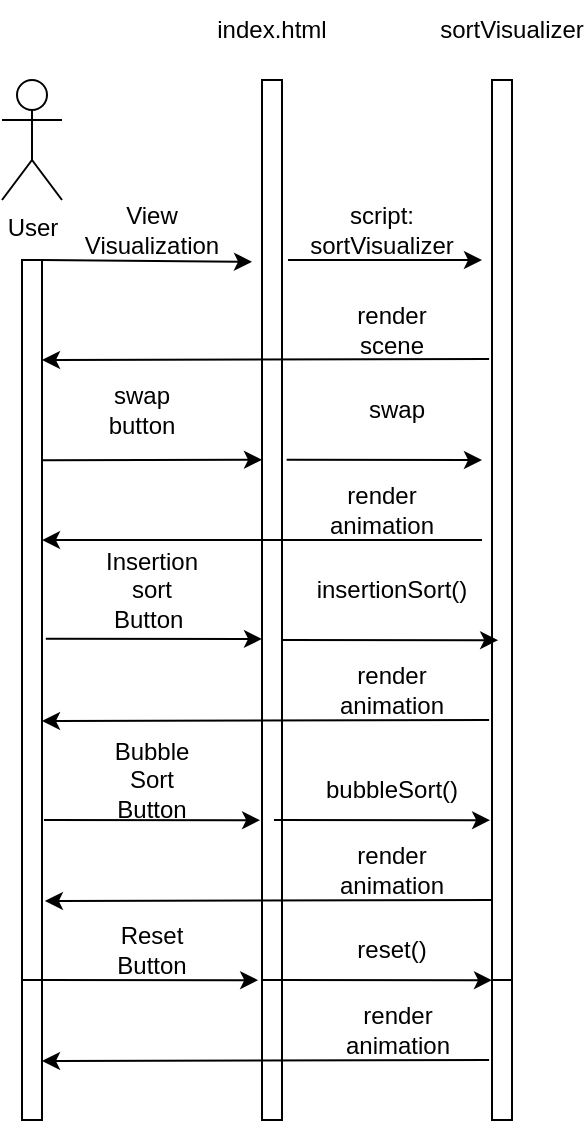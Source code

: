 <mxfile version="17.4.0" type="device"><diagram id="mfs63I2pWONTZXY-teti" name="Page-1"><mxGraphModel dx="1031" dy="608" grid="1" gridSize="10" guides="1" tooltips="1" connect="1" arrows="1" fold="1" page="0" pageScale="1" pageWidth="850" pageHeight="1100" math="0" shadow="0"><root><mxCell id="0"/><mxCell id="1" parent="0"/><mxCell id="4AfvLGZ91NmIXbaDwsSE-1" value="User" style="shape=umlActor;verticalLabelPosition=bottom;verticalAlign=top;html=1;outlineConnect=0;" parent="1" vertex="1"><mxGeometry x="170" y="280" width="30" height="60" as="geometry"/></mxCell><mxCell id="wVVqegMXX3sOwlUOKb7j-1" value="" style="rounded=0;whiteSpace=wrap;html=1;" parent="1" vertex="1"><mxGeometry x="180" y="370" width="10" height="360" as="geometry"/></mxCell><mxCell id="wVVqegMXX3sOwlUOKb7j-2" value="" style="rounded=0;whiteSpace=wrap;html=1;" parent="1" vertex="1"><mxGeometry x="300" y="280" width="10" height="450" as="geometry"/></mxCell><mxCell id="wVVqegMXX3sOwlUOKb7j-3" value="" style="rounded=0;whiteSpace=wrap;html=1;" parent="1" vertex="1"><mxGeometry x="415" y="280" width="10" height="450" as="geometry"/></mxCell><mxCell id="wVVqegMXX3sOwlUOKb7j-4" value="sortVisualizer" style="text;html=1;strokeColor=none;fillColor=none;align=center;verticalAlign=middle;whiteSpace=wrap;rounded=0;" parent="1" vertex="1"><mxGeometry x="395" y="240" width="60" height="30" as="geometry"/></mxCell><mxCell id="wVVqegMXX3sOwlUOKb7j-10" value="" style="endArrow=classic;html=1;rounded=0;exitX=1;exitY=0;exitDx=0;exitDy=0;entryX=-0.5;entryY=0.202;entryDx=0;entryDy=0;entryPerimeter=0;" parent="1" source="wVVqegMXX3sOwlUOKb7j-1" target="wVVqegMXX3sOwlUOKb7j-2" edge="1"><mxGeometry width="50" height="50" relative="1" as="geometry"><mxPoint x="350" y="560" as="sourcePoint"/><mxPoint x="290" y="370" as="targetPoint"/><Array as="points"/></mxGeometry></mxCell><mxCell id="wVVqegMXX3sOwlUOKb7j-11" value="View Visualization" style="text;html=1;strokeColor=none;fillColor=none;align=center;verticalAlign=middle;whiteSpace=wrap;rounded=0;" parent="1" vertex="1"><mxGeometry x="215" y="340" width="60" height="30" as="geometry"/></mxCell><mxCell id="wVVqegMXX3sOwlUOKb7j-12" value="" style="endArrow=classic;html=1;rounded=0;" parent="1" edge="1"><mxGeometry width="50" height="50" relative="1" as="geometry"><mxPoint x="313" y="370" as="sourcePoint"/><mxPoint x="410" y="370" as="targetPoint"/></mxGeometry></mxCell><mxCell id="wVVqegMXX3sOwlUOKb7j-13" value="script: sortVisualizer" style="text;html=1;strokeColor=none;fillColor=none;align=center;verticalAlign=middle;whiteSpace=wrap;rounded=0;" parent="1" vertex="1"><mxGeometry x="330" y="340" width="60" height="30" as="geometry"/></mxCell><mxCell id="wVVqegMXX3sOwlUOKb7j-15" value="index.html" style="text;html=1;strokeColor=none;fillColor=none;align=center;verticalAlign=middle;whiteSpace=wrap;rounded=0;" parent="1" vertex="1"><mxGeometry x="275" y="240" width="60" height="30" as="geometry"/></mxCell><mxCell id="wVVqegMXX3sOwlUOKb7j-16" value="" style="endArrow=classic;html=1;rounded=0;exitX=-0.145;exitY=0.31;exitDx=0;exitDy=0;exitPerimeter=0;" parent="1" source="wVVqegMXX3sOwlUOKb7j-3" edge="1"><mxGeometry width="50" height="50" relative="1" as="geometry"><mxPoint x="410" y="420" as="sourcePoint"/><mxPoint x="190" y="420" as="targetPoint"/></mxGeometry></mxCell><mxCell id="wVVqegMXX3sOwlUOKb7j-17" value="&lt;div&gt;render&lt;/div&gt;&lt;div&gt;scene&lt;br&gt;&lt;/div&gt;" style="text;html=1;strokeColor=none;fillColor=none;align=center;verticalAlign=middle;whiteSpace=wrap;rounded=0;" parent="1" vertex="1"><mxGeometry x="335" y="390" width="60" height="30" as="geometry"/></mxCell><mxCell id="wVVqegMXX3sOwlUOKb7j-18" value="" style="endArrow=classic;html=1;rounded=0;entryX=0;entryY=0.422;entryDx=0;entryDy=0;entryPerimeter=0;exitX=1;exitY=0.278;exitDx=0;exitDy=0;exitPerimeter=0;" parent="1" source="wVVqegMXX3sOwlUOKb7j-1" target="wVVqegMXX3sOwlUOKb7j-2" edge="1"><mxGeometry width="50" height="50" relative="1" as="geometry"><mxPoint x="350" y="540" as="sourcePoint"/><mxPoint x="400" y="490" as="targetPoint"/></mxGeometry></mxCell><mxCell id="wVVqegMXX3sOwlUOKb7j-19" value="swap button" style="text;html=1;strokeColor=none;fillColor=none;align=center;verticalAlign=middle;whiteSpace=wrap;rounded=0;" parent="1" vertex="1"><mxGeometry x="210" y="430" width="60" height="30" as="geometry"/></mxCell><mxCell id="wVVqegMXX3sOwlUOKb7j-20" value="" style="endArrow=classic;html=1;rounded=0;exitX=1.233;exitY=0.422;exitDx=0;exitDy=0;exitPerimeter=0;" parent="1" source="wVVqegMXX3sOwlUOKb7j-2" edge="1"><mxGeometry width="50" height="50" relative="1" as="geometry"><mxPoint x="350" y="540" as="sourcePoint"/><mxPoint x="410" y="470" as="targetPoint"/></mxGeometry></mxCell><mxCell id="wVVqegMXX3sOwlUOKb7j-21" value="swap" style="text;html=1;strokeColor=none;fillColor=none;align=center;verticalAlign=middle;whiteSpace=wrap;rounded=0;" parent="1" vertex="1"><mxGeometry x="340" y="430" width="55" height="30" as="geometry"/></mxCell><mxCell id="wVVqegMXX3sOwlUOKb7j-22" value="" style="endArrow=classic;html=1;rounded=0;entryX=1;entryY=0.389;entryDx=0;entryDy=0;entryPerimeter=0;" parent="1" target="wVVqegMXX3sOwlUOKb7j-1" edge="1"><mxGeometry width="50" height="50" relative="1" as="geometry"><mxPoint x="410" y="510" as="sourcePoint"/><mxPoint x="400" y="490" as="targetPoint"/></mxGeometry></mxCell><mxCell id="wVVqegMXX3sOwlUOKb7j-23" value="render&lt;br&gt;&lt;div&gt;animation&lt;/div&gt;" style="text;html=1;strokeColor=none;fillColor=none;align=center;verticalAlign=middle;whiteSpace=wrap;rounded=0;" parent="1" vertex="1"><mxGeometry x="330" y="480" width="60" height="30" as="geometry"/></mxCell><mxCell id="ej9rEoGXwlJtoYrjenMS-2" value="Insertion sort Button&amp;nbsp;" style="text;html=1;strokeColor=none;fillColor=none;align=center;verticalAlign=middle;whiteSpace=wrap;rounded=0;fontColor=#000000;" vertex="1" parent="1"><mxGeometry x="215" y="510" width="60" height="50" as="geometry"/></mxCell><mxCell id="ej9rEoGXwlJtoYrjenMS-3" value="insertionSort()" style="text;html=1;strokeColor=none;fillColor=none;align=center;verticalAlign=middle;whiteSpace=wrap;rounded=0;fontColor=#000000;" vertex="1" parent="1"><mxGeometry x="320" y="520" width="90" height="30" as="geometry"/></mxCell><mxCell id="ej9rEoGXwlJtoYrjenMS-4" value="" style="endArrow=classic;html=1;rounded=0;fontColor=#000000;exitX=1.192;exitY=0.526;exitDx=0;exitDy=0;exitPerimeter=0;entryX=0;entryY=0.621;entryDx=0;entryDy=0;entryPerimeter=0;" edge="1" parent="1" source="wVVqegMXX3sOwlUOKb7j-1" target="wVVqegMXX3sOwlUOKb7j-2"><mxGeometry width="50" height="50" relative="1" as="geometry"><mxPoint x="360" y="550" as="sourcePoint"/><mxPoint x="410" y="500" as="targetPoint"/></mxGeometry></mxCell><mxCell id="ej9rEoGXwlJtoYrjenMS-5" value="" style="endArrow=classic;html=1;rounded=0;fontColor=#000000;exitX=1.192;exitY=0.526;exitDx=0;exitDy=0;exitPerimeter=0;entryX=0;entryY=0.621;entryDx=0;entryDy=0;entryPerimeter=0;" edge="1" parent="1"><mxGeometry width="50" height="50" relative="1" as="geometry"><mxPoint x="310.0" y="560" as="sourcePoint"/><mxPoint x="418.08" y="560.09" as="targetPoint"/></mxGeometry></mxCell><mxCell id="ej9rEoGXwlJtoYrjenMS-6" value="render&lt;br&gt;&lt;div&gt;animation&lt;/div&gt;" style="text;html=1;strokeColor=none;fillColor=none;align=center;verticalAlign=middle;whiteSpace=wrap;rounded=0;" vertex="1" parent="1"><mxGeometry x="335" y="570" width="60" height="30" as="geometry"/></mxCell><mxCell id="ej9rEoGXwlJtoYrjenMS-7" value="" style="endArrow=classic;html=1;rounded=0;exitX=-0.145;exitY=0.31;exitDx=0;exitDy=0;exitPerimeter=0;" edge="1" parent="1"><mxGeometry width="50" height="50" relative="1" as="geometry"><mxPoint x="413.55" y="600" as="sourcePoint"/><mxPoint x="190" y="600.5" as="targetPoint"/></mxGeometry></mxCell><mxCell id="ej9rEoGXwlJtoYrjenMS-9" value="Bubble Sort Button" style="text;html=1;strokeColor=none;fillColor=none;align=center;verticalAlign=middle;whiteSpace=wrap;rounded=0;fontColor=#000000;" vertex="1" parent="1"><mxGeometry x="215" y="610" width="60" height="40" as="geometry"/></mxCell><mxCell id="ej9rEoGXwlJtoYrjenMS-10" value="bubbleSort()" style="text;html=1;strokeColor=none;fillColor=none;align=center;verticalAlign=middle;whiteSpace=wrap;rounded=0;fontColor=#000000;" vertex="1" parent="1"><mxGeometry x="335" y="620" width="60" height="30" as="geometry"/></mxCell><mxCell id="ej9rEoGXwlJtoYrjenMS-11" value="" style="endArrow=classic;html=1;rounded=0;fontColor=#000000;exitX=1.192;exitY=0.526;exitDx=0;exitDy=0;exitPerimeter=0;entryX=0;entryY=0.621;entryDx=0;entryDy=0;entryPerimeter=0;" edge="1" parent="1"><mxGeometry width="50" height="50" relative="1" as="geometry"><mxPoint x="190.96" y="650" as="sourcePoint"/><mxPoint x="299.04" y="650.09" as="targetPoint"/></mxGeometry></mxCell><mxCell id="ej9rEoGXwlJtoYrjenMS-12" value="" style="endArrow=classic;html=1;rounded=0;fontColor=#000000;exitX=1.192;exitY=0.526;exitDx=0;exitDy=0;exitPerimeter=0;entryX=0;entryY=0.621;entryDx=0;entryDy=0;entryPerimeter=0;" edge="1" parent="1"><mxGeometry width="50" height="50" relative="1" as="geometry"><mxPoint x="305.96" y="650" as="sourcePoint"/><mxPoint x="414.04" y="650.09" as="targetPoint"/></mxGeometry></mxCell><mxCell id="ej9rEoGXwlJtoYrjenMS-13" value="render&lt;br&gt;&lt;div&gt;animation&lt;/div&gt;" style="text;html=1;strokeColor=none;fillColor=none;align=center;verticalAlign=middle;whiteSpace=wrap;rounded=0;" vertex="1" parent="1"><mxGeometry x="335" y="660" width="60" height="30" as="geometry"/></mxCell><mxCell id="ej9rEoGXwlJtoYrjenMS-14" value="" style="endArrow=classic;html=1;rounded=0;exitX=-0.145;exitY=0.31;exitDx=0;exitDy=0;exitPerimeter=0;" edge="1" parent="1"><mxGeometry width="50" height="50" relative="1" as="geometry"><mxPoint x="415.0" y="690.0" as="sourcePoint"/><mxPoint x="191.45" y="690.5" as="targetPoint"/></mxGeometry></mxCell><mxCell id="ej9rEoGXwlJtoYrjenMS-15" value="Reset Button" style="text;html=1;strokeColor=none;fillColor=none;align=center;verticalAlign=middle;whiteSpace=wrap;rounded=0;fontColor=#000000;" vertex="1" parent="1"><mxGeometry x="215" y="700" width="60" height="30" as="geometry"/></mxCell><mxCell id="ej9rEoGXwlJtoYrjenMS-16" value="reset()" style="text;html=1;strokeColor=none;fillColor=none;align=center;verticalAlign=middle;whiteSpace=wrap;rounded=0;fontColor=#000000;" vertex="1" parent="1"><mxGeometry x="335" y="700" width="60" height="30" as="geometry"/></mxCell><mxCell id="ej9rEoGXwlJtoYrjenMS-17" value="" style="rounded=0;whiteSpace=wrap;html=1;" vertex="1" parent="1"><mxGeometry x="180" y="730" width="10" height="70" as="geometry"/></mxCell><mxCell id="ej9rEoGXwlJtoYrjenMS-18" value="" style="rounded=0;whiteSpace=wrap;html=1;" vertex="1" parent="1"><mxGeometry x="300" y="730" width="10" height="70" as="geometry"/></mxCell><mxCell id="ej9rEoGXwlJtoYrjenMS-19" value="" style="rounded=0;whiteSpace=wrap;html=1;" vertex="1" parent="1"><mxGeometry x="415" y="730" width="10" height="70" as="geometry"/></mxCell><mxCell id="ej9rEoGXwlJtoYrjenMS-20" value="render&lt;br&gt;&lt;div&gt;animation&lt;/div&gt;" style="text;html=1;strokeColor=none;fillColor=none;align=center;verticalAlign=middle;whiteSpace=wrap;rounded=0;" vertex="1" parent="1"><mxGeometry x="337.5" y="740" width="60" height="30" as="geometry"/></mxCell><mxCell id="ej9rEoGXwlJtoYrjenMS-21" value="" style="endArrow=classic;html=1;rounded=0;fontColor=#000000;exitX=1.192;exitY=0.526;exitDx=0;exitDy=0;exitPerimeter=0;entryX=0;entryY=0.621;entryDx=0;entryDy=0;entryPerimeter=0;" edge="1" parent="1"><mxGeometry width="50" height="50" relative="1" as="geometry"><mxPoint x="190.0" y="730" as="sourcePoint"/><mxPoint x="298.08" y="730.09" as="targetPoint"/></mxGeometry></mxCell><mxCell id="ej9rEoGXwlJtoYrjenMS-22" value="" style="endArrow=classic;html=1;rounded=0;fontColor=#000000;exitX=1.192;exitY=0.526;exitDx=0;exitDy=0;exitPerimeter=0;entryX=0;entryY=0.621;entryDx=0;entryDy=0;entryPerimeter=0;" edge="1" parent="1"><mxGeometry width="50" height="50" relative="1" as="geometry"><mxPoint x="306.92" y="730" as="sourcePoint"/><mxPoint x="415.0" y="730.09" as="targetPoint"/></mxGeometry></mxCell><mxCell id="ej9rEoGXwlJtoYrjenMS-23" value="" style="endArrow=classic;html=1;rounded=0;exitX=-0.145;exitY=0.31;exitDx=0;exitDy=0;exitPerimeter=0;" edge="1" parent="1"><mxGeometry width="50" height="50" relative="1" as="geometry"><mxPoint x="413.55" y="770" as="sourcePoint"/><mxPoint x="190.0" y="770.5" as="targetPoint"/></mxGeometry></mxCell></root></mxGraphModel></diagram></mxfile>
